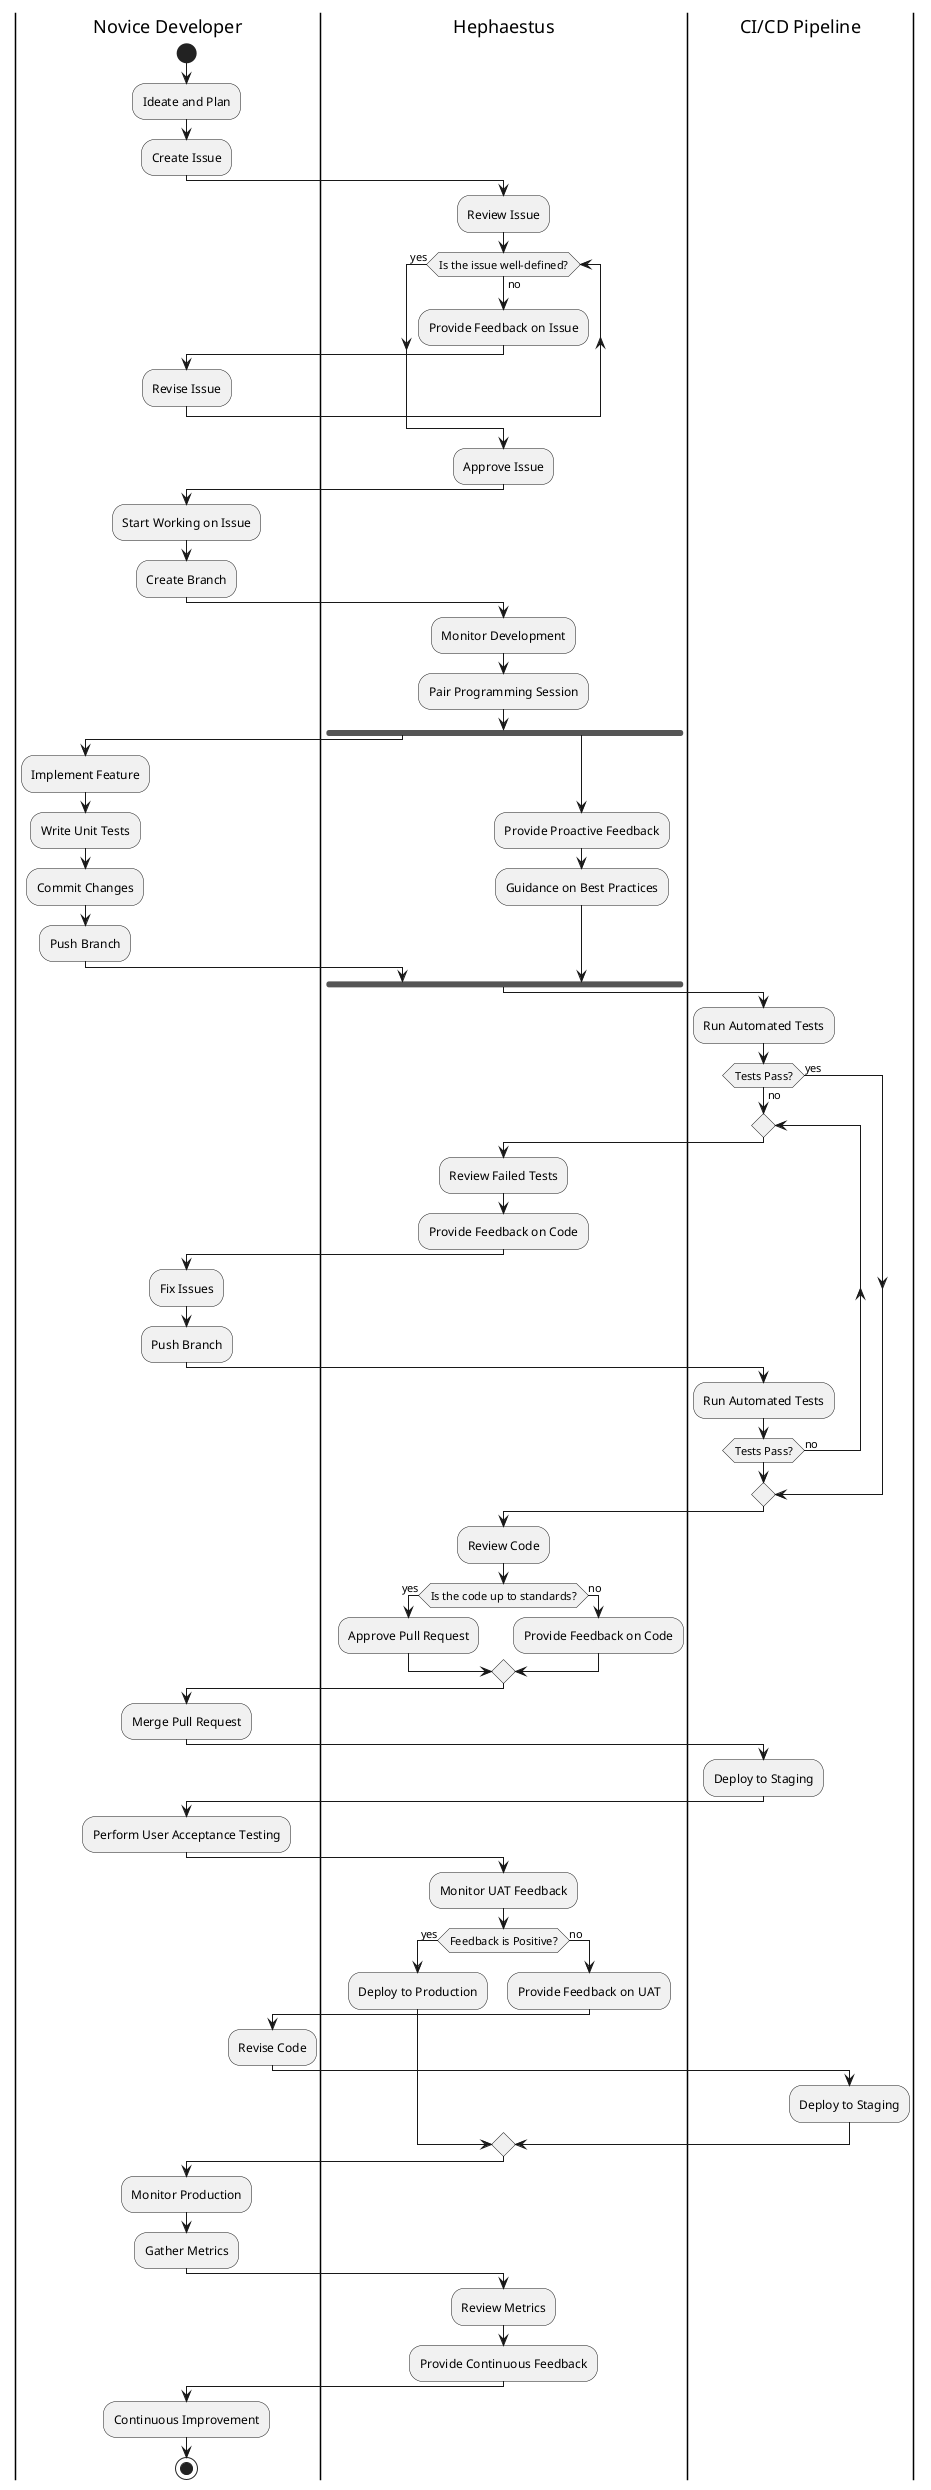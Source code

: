 @startuml
|Novice Developer|
start

:Ideate and Plan;
:Create Issue;

|Hephaestus|
:Review Issue;
while (Is the issue well-defined?) is (no)
  :Provide Feedback on Issue;
  |Novice Developer|
  :Revise Issue;
endwhile (yes)
|Hephaestus|
:Approve Issue;

|Novice Developer|
:Start Working on Issue;
:Create Branch;

|Hephaestus|
:Monitor Development;
:Pair Programming Session;
fork
  |Novice Developer|
  :Implement Feature;
  :Write Unit Tests;
  :Commit Changes;
  :Push Branch;
fork again
  |Hephaestus|
  :Provide Proactive Feedback;
  :Guidance on Best Practices;
end fork

|CI/CD Pipeline|
:Run Automated Tests;
if (Tests Pass?) then (no)
  repeat
    |Hephaestus|
    :Review Failed Tests;
    :Provide Feedback on Code;
    |Novice Developer|
    :Fix Issues;
    :Push Branch;
    |CI/CD Pipeline|
    :Run Automated Tests;
  repeat while (Tests Pass?) is (no)
else (yes)
endif

|Hephaestus|
:Review Code;
if (Is the code up to standards?) then (yes)
  :Approve Pull Request;
else (no)
  :Provide Feedback on Code;
endif

|Novice Developer|
:Merge Pull Request;


|CI/CD Pipeline|
:Deploy to Staging;

|Novice Developer|
:Perform User Acceptance Testing;

|Hephaestus|
:Monitor UAT Feedback;
if (Feedback is Positive?) then (yes)
  :Deploy to Production;
else (no)
  :Provide Feedback on UAT;
  |Novice Developer|
  :Revise Code;
  |CI/CD Pipeline|
  :Deploy to Staging;
endif

|Novice Developer|
:Monitor Production;
:Gather Metrics;

|Hephaestus|
:Review Metrics;
:Provide Continuous Feedback;

|Novice Developer|
:Continuous Improvement;

stop
@enduml
